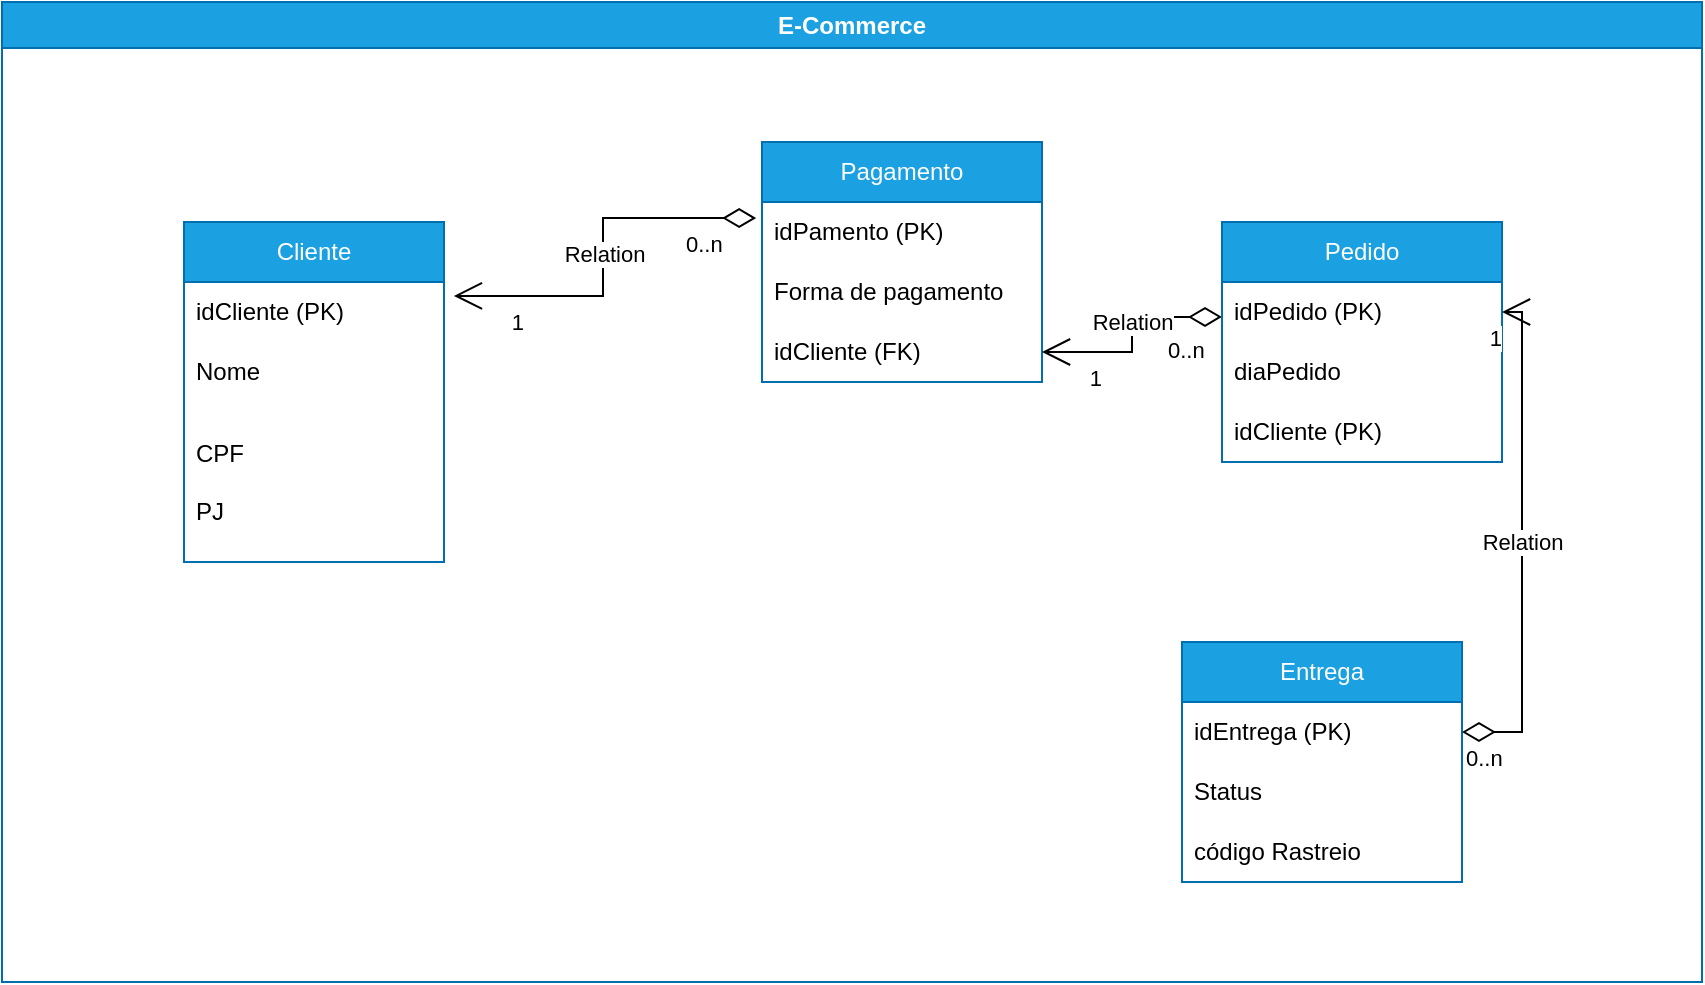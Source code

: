 <mxfile version="26.0.10">
  <diagram name="Página-1" id="itYgDW8PvmxCCO8es9Xs">
    <mxGraphModel dx="1859" dy="539" grid="1" gridSize="10" guides="1" tooltips="1" connect="1" arrows="1" fold="1" page="1" pageScale="1" pageWidth="827" pageHeight="1169" math="0" shadow="0">
      <root>
        <mxCell id="0" />
        <mxCell id="1" parent="0" />
        <mxCell id="B1AUDPv9FFAnwAntN76k-2" value="&lt;font style=&quot;vertical-align: inherit;&quot;&gt;&lt;font style=&quot;vertical-align: inherit;&quot;&gt;E-Commerce&lt;/font&gt;&lt;/font&gt;" style="swimlane;whiteSpace=wrap;html=1;fillColor=#1ba1e2;fontColor=#ffffff;strokeColor=#006EAF;" vertex="1" parent="1">
          <mxGeometry x="-30" y="20" width="850" height="490" as="geometry" />
        </mxCell>
        <mxCell id="B1AUDPv9FFAnwAntN76k-3" value="&lt;font style=&quot;vertical-align: inherit;&quot;&gt;&lt;font style=&quot;vertical-align: inherit;&quot;&gt;Cliente&lt;/font&gt;&lt;/font&gt;" style="swimlane;fontStyle=0;childLayout=stackLayout;horizontal=1;startSize=30;horizontalStack=0;resizeParent=1;resizeParentMax=0;resizeLast=0;collapsible=1;marginBottom=0;whiteSpace=wrap;html=1;fillColor=#1ba1e2;fontColor=#ffffff;strokeColor=#006EAF;" vertex="1" parent="B1AUDPv9FFAnwAntN76k-2">
          <mxGeometry x="91" y="110" width="130" height="170" as="geometry" />
        </mxCell>
        <mxCell id="B1AUDPv9FFAnwAntN76k-4" value="&lt;font style=&quot;vertical-align: inherit;&quot;&gt;&lt;font style=&quot;vertical-align: inherit;&quot;&gt;idCliente (PK)&lt;/font&gt;&lt;/font&gt;" style="text;strokeColor=none;fillColor=none;align=left;verticalAlign=middle;spacingLeft=4;spacingRight=4;overflow=hidden;points=[[0,0.5],[1,0.5]];portConstraint=eastwest;rotatable=0;whiteSpace=wrap;html=1;" vertex="1" parent="B1AUDPv9FFAnwAntN76k-3">
          <mxGeometry y="30" width="130" height="30" as="geometry" />
        </mxCell>
        <mxCell id="B1AUDPv9FFAnwAntN76k-5" value="&lt;font style=&quot;vertical-align: inherit;&quot;&gt;&lt;font style=&quot;vertical-align: inherit;&quot;&gt;Nome&lt;/font&gt;&lt;/font&gt;" style="text;strokeColor=none;fillColor=none;align=left;verticalAlign=middle;spacingLeft=4;spacingRight=4;overflow=hidden;points=[[0,0.5],[1,0.5]];portConstraint=eastwest;rotatable=0;whiteSpace=wrap;html=1;" vertex="1" parent="B1AUDPv9FFAnwAntN76k-3">
          <mxGeometry y="60" width="130" height="30" as="geometry" />
        </mxCell>
        <mxCell id="B1AUDPv9FFAnwAntN76k-6" value="&lt;font style=&quot;vertical-align: inherit;&quot;&gt;&lt;font style=&quot;vertical-align: inherit;&quot;&gt;&lt;font style=&quot;vertical-align: inherit;&quot;&gt;&lt;font style=&quot;vertical-align: inherit;&quot;&gt;&lt;font style=&quot;vertical-align: inherit;&quot;&gt;&lt;font style=&quot;vertical-align: inherit;&quot;&gt;&lt;font style=&quot;vertical-align: inherit;&quot;&gt;&lt;font style=&quot;vertical-align: inherit;&quot;&gt;CPF&lt;/font&gt;&lt;/font&gt;&lt;/font&gt;&lt;/font&gt;&lt;/font&gt;&lt;/font&gt;&lt;/font&gt;&lt;/font&gt;&lt;div&gt;&lt;br&gt;&lt;/div&gt;&lt;div&gt;&lt;font style=&quot;vertical-align: inherit;&quot;&gt;&lt;font style=&quot;vertical-align: inherit;&quot;&gt;PJ&lt;/font&gt;&lt;/font&gt;&lt;/div&gt;" style="text;strokeColor=none;fillColor=none;align=left;verticalAlign=middle;spacingLeft=4;spacingRight=4;overflow=hidden;points=[[0,0.5],[1,0.5]];portConstraint=eastwest;rotatable=0;whiteSpace=wrap;html=1;" vertex="1" parent="B1AUDPv9FFAnwAntN76k-3">
          <mxGeometry y="90" width="130" height="80" as="geometry" />
        </mxCell>
        <mxCell id="B1AUDPv9FFAnwAntN76k-8" value="&lt;font style=&quot;vertical-align: inherit;&quot;&gt;&lt;font style=&quot;vertical-align: inherit;&quot;&gt;Pagamento&lt;/font&gt;&lt;/font&gt;" style="swimlane;fontStyle=0;childLayout=stackLayout;horizontal=1;startSize=30;horizontalStack=0;resizeParent=1;resizeParentMax=0;resizeLast=0;collapsible=1;marginBottom=0;whiteSpace=wrap;html=1;fillColor=#1ba1e2;fontColor=#ffffff;strokeColor=#006EAF;" vertex="1" parent="B1AUDPv9FFAnwAntN76k-2">
          <mxGeometry x="380" y="70" width="140" height="120" as="geometry" />
        </mxCell>
        <mxCell id="B1AUDPv9FFAnwAntN76k-9" value="&lt;font style=&quot;vertical-align: inherit;&quot;&gt;&lt;font style=&quot;vertical-align: inherit;&quot;&gt;idPamento (PK)&lt;/font&gt;&lt;/font&gt;" style="text;strokeColor=none;fillColor=none;align=left;verticalAlign=middle;spacingLeft=4;spacingRight=4;overflow=hidden;points=[[0,0.5],[1,0.5]];portConstraint=eastwest;rotatable=0;whiteSpace=wrap;html=1;" vertex="1" parent="B1AUDPv9FFAnwAntN76k-8">
          <mxGeometry y="30" width="140" height="30" as="geometry" />
        </mxCell>
        <mxCell id="B1AUDPv9FFAnwAntN76k-10" value="&lt;font style=&quot;vertical-align: inherit;&quot;&gt;&lt;font style=&quot;vertical-align: inherit;&quot;&gt;Forma de pagamento&lt;/font&gt;&lt;/font&gt;" style="text;strokeColor=none;fillColor=none;align=left;verticalAlign=middle;spacingLeft=4;spacingRight=4;overflow=hidden;points=[[0,0.5],[1,0.5]];portConstraint=eastwest;rotatable=0;whiteSpace=wrap;html=1;" vertex="1" parent="B1AUDPv9FFAnwAntN76k-8">
          <mxGeometry y="60" width="140" height="30" as="geometry" />
        </mxCell>
        <mxCell id="B1AUDPv9FFAnwAntN76k-11" value="&lt;font style=&quot;vertical-align: inherit;&quot;&gt;&lt;font style=&quot;vertical-align: inherit;&quot;&gt;&lt;font style=&quot;vertical-align: inherit;&quot;&gt;&lt;font style=&quot;vertical-align: inherit;&quot;&gt;idCliente (FK)&lt;/font&gt;&lt;/font&gt;&lt;/font&gt;&lt;/font&gt;" style="text;strokeColor=none;fillColor=none;align=left;verticalAlign=middle;spacingLeft=4;spacingRight=4;overflow=hidden;points=[[0,0.5],[1,0.5]];portConstraint=eastwest;rotatable=0;whiteSpace=wrap;html=1;" vertex="1" parent="B1AUDPv9FFAnwAntN76k-8">
          <mxGeometry y="90" width="140" height="30" as="geometry" />
        </mxCell>
        <mxCell id="B1AUDPv9FFAnwAntN76k-22" value="&lt;font style=&quot;vertical-align: inherit;&quot;&gt;&lt;font style=&quot;vertical-align: inherit;&quot;&gt;Entrega&lt;/font&gt;&lt;/font&gt;" style="swimlane;fontStyle=0;childLayout=stackLayout;horizontal=1;startSize=30;horizontalStack=0;resizeParent=1;resizeParentMax=0;resizeLast=0;collapsible=1;marginBottom=0;whiteSpace=wrap;html=1;fillColor=#1ba1e2;fontColor=#ffffff;strokeColor=#006EAF;" vertex="1" parent="B1AUDPv9FFAnwAntN76k-2">
          <mxGeometry x="590" y="320" width="140" height="120" as="geometry" />
        </mxCell>
        <mxCell id="B1AUDPv9FFAnwAntN76k-23" value="&lt;font style=&quot;vertical-align: inherit;&quot;&gt;&lt;font style=&quot;vertical-align: inherit;&quot;&gt;idEntrega (PK)&lt;/font&gt;&lt;/font&gt;" style="text;strokeColor=none;fillColor=none;align=left;verticalAlign=middle;spacingLeft=4;spacingRight=4;overflow=hidden;points=[[0,0.5],[1,0.5]];portConstraint=eastwest;rotatable=0;whiteSpace=wrap;html=1;" vertex="1" parent="B1AUDPv9FFAnwAntN76k-22">
          <mxGeometry y="30" width="140" height="30" as="geometry" />
        </mxCell>
        <mxCell id="B1AUDPv9FFAnwAntN76k-24" value="&lt;font style=&quot;vertical-align: inherit;&quot;&gt;&lt;font style=&quot;vertical-align: inherit;&quot;&gt;Status&lt;/font&gt;&lt;/font&gt;" style="text;strokeColor=none;fillColor=none;align=left;verticalAlign=middle;spacingLeft=4;spacingRight=4;overflow=hidden;points=[[0,0.5],[1,0.5]];portConstraint=eastwest;rotatable=0;whiteSpace=wrap;html=1;" vertex="1" parent="B1AUDPv9FFAnwAntN76k-22">
          <mxGeometry y="60" width="140" height="30" as="geometry" />
        </mxCell>
        <mxCell id="B1AUDPv9FFAnwAntN76k-25" value="&lt;font style=&quot;vertical-align: inherit;&quot;&gt;&lt;font style=&quot;vertical-align: inherit;&quot;&gt;código Rastreio&lt;/font&gt;&lt;/font&gt;" style="text;strokeColor=none;fillColor=none;align=left;verticalAlign=middle;spacingLeft=4;spacingRight=4;overflow=hidden;points=[[0,0.5],[1,0.5]];portConstraint=eastwest;rotatable=0;whiteSpace=wrap;html=1;" vertex="1" parent="B1AUDPv9FFAnwAntN76k-22">
          <mxGeometry y="90" width="140" height="30" as="geometry" />
        </mxCell>
        <mxCell id="B1AUDPv9FFAnwAntN76k-29" value="Relation" style="endArrow=open;html=1;endSize=12;startArrow=diamondThin;startSize=14;startFill=0;edgeStyle=orthogonalEdgeStyle;rounded=0;entryX=1;entryY=0.5;entryDx=0;entryDy=0;exitX=0;exitY=0.583;exitDx=0;exitDy=0;exitPerimeter=0;" edge="1" parent="B1AUDPv9FFAnwAntN76k-2" source="B1AUDPv9FFAnwAntN76k-37" target="B1AUDPv9FFAnwAntN76k-11">
          <mxGeometry x="-0.106" relative="1" as="geometry">
            <mxPoint x="620" y="167" as="sourcePoint" />
            <mxPoint x="501" y="220" as="targetPoint" />
            <mxPoint as="offset" />
          </mxGeometry>
        </mxCell>
        <mxCell id="B1AUDPv9FFAnwAntN76k-30" value="0..n" style="edgeLabel;resizable=0;html=1;align=left;verticalAlign=top;" connectable="0" vertex="1" parent="B1AUDPv9FFAnwAntN76k-29">
          <mxGeometry x="-1" relative="1" as="geometry">
            <mxPoint x="-29" y="4" as="offset" />
          </mxGeometry>
        </mxCell>
        <mxCell id="B1AUDPv9FFAnwAntN76k-31" value="&lt;font style=&quot;vertical-align: inherit;&quot;&gt;&lt;font style=&quot;vertical-align: inherit;&quot;&gt;&lt;font style=&quot;vertical-align: inherit;&quot;&gt;&lt;font style=&quot;vertical-align: inherit;&quot;&gt;1&lt;/font&gt;&lt;/font&gt;&lt;/font&gt;&lt;/font&gt;" style="edgeLabel;resizable=0;html=1;align=right;verticalAlign=top;" connectable="0" vertex="1" parent="B1AUDPv9FFAnwAntN76k-29">
          <mxGeometry x="1" relative="1" as="geometry">
            <mxPoint x="30" as="offset" />
          </mxGeometry>
        </mxCell>
        <mxCell id="B1AUDPv9FFAnwAntN76k-36" value="&lt;font style=&quot;vertical-align: inherit;&quot;&gt;&lt;font style=&quot;vertical-align: inherit;&quot;&gt;Pedido&lt;/font&gt;&lt;/font&gt;" style="swimlane;fontStyle=0;childLayout=stackLayout;horizontal=1;startSize=30;horizontalStack=0;resizeParent=1;resizeParentMax=0;resizeLast=0;collapsible=1;marginBottom=0;whiteSpace=wrap;html=1;fillColor=#1ba1e2;fontColor=#ffffff;strokeColor=#006EAF;" vertex="1" parent="B1AUDPv9FFAnwAntN76k-2">
          <mxGeometry x="610" y="110" width="140" height="120" as="geometry" />
        </mxCell>
        <mxCell id="B1AUDPv9FFAnwAntN76k-37" value="&lt;font style=&quot;vertical-align: inherit;&quot;&gt;&lt;font style=&quot;vertical-align: inherit;&quot;&gt;idPedido (PK)&lt;/font&gt;&lt;/font&gt;" style="text;strokeColor=none;fillColor=none;align=left;verticalAlign=middle;spacingLeft=4;spacingRight=4;overflow=hidden;points=[[0,0.5],[1,0.5]];portConstraint=eastwest;rotatable=0;whiteSpace=wrap;html=1;" vertex="1" parent="B1AUDPv9FFAnwAntN76k-36">
          <mxGeometry y="30" width="140" height="30" as="geometry" />
        </mxCell>
        <mxCell id="B1AUDPv9FFAnwAntN76k-38" value="&lt;font style=&quot;vertical-align: inherit;&quot;&gt;&lt;font style=&quot;vertical-align: inherit;&quot;&gt;diaPedido&lt;/font&gt;&lt;/font&gt;" style="text;strokeColor=none;fillColor=none;align=left;verticalAlign=middle;spacingLeft=4;spacingRight=4;overflow=hidden;points=[[0,0.5],[1,0.5]];portConstraint=eastwest;rotatable=0;whiteSpace=wrap;html=1;" vertex="1" parent="B1AUDPv9FFAnwAntN76k-36">
          <mxGeometry y="60" width="140" height="30" as="geometry" />
        </mxCell>
        <mxCell id="B1AUDPv9FFAnwAntN76k-39" value="&lt;font style=&quot;vertical-align: inherit;&quot;&gt;&lt;font style=&quot;vertical-align: inherit;&quot;&gt;idCliente (PK)&lt;/font&gt;&lt;/font&gt;" style="text;strokeColor=none;fillColor=none;align=left;verticalAlign=middle;spacingLeft=4;spacingRight=4;overflow=hidden;points=[[0,0.5],[1,0.5]];portConstraint=eastwest;rotatable=0;whiteSpace=wrap;html=1;" vertex="1" parent="B1AUDPv9FFAnwAntN76k-36">
          <mxGeometry y="90" width="140" height="30" as="geometry" />
        </mxCell>
        <mxCell id="B1AUDPv9FFAnwAntN76k-40" value="Relation" style="endArrow=open;html=1;endSize=12;startArrow=diamondThin;startSize=14;startFill=0;edgeStyle=orthogonalEdgeStyle;rounded=0;entryX=1.038;entryY=0.233;entryDx=0;entryDy=0;entryPerimeter=0;exitX=-0.021;exitY=0.267;exitDx=0;exitDy=0;exitPerimeter=0;" edge="1" parent="B1AUDPv9FFAnwAntN76k-2" source="B1AUDPv9FFAnwAntN76k-9" target="B1AUDPv9FFAnwAntN76k-4">
          <mxGeometry relative="1" as="geometry">
            <mxPoint x="221" y="220" as="sourcePoint" />
            <mxPoint x="381" y="220" as="targetPoint" />
          </mxGeometry>
        </mxCell>
        <mxCell id="B1AUDPv9FFAnwAntN76k-41" value="0..n" style="edgeLabel;resizable=0;html=1;align=left;verticalAlign=top;" connectable="0" vertex="1" parent="B1AUDPv9FFAnwAntN76k-40">
          <mxGeometry x="-1" relative="1" as="geometry">
            <mxPoint x="-37" as="offset" />
          </mxGeometry>
        </mxCell>
        <mxCell id="B1AUDPv9FFAnwAntN76k-42" value="1" style="edgeLabel;resizable=0;html=1;align=right;verticalAlign=top;" connectable="0" vertex="1" parent="B1AUDPv9FFAnwAntN76k-40">
          <mxGeometry x="1" relative="1" as="geometry">
            <mxPoint x="35" as="offset" />
          </mxGeometry>
        </mxCell>
        <mxCell id="B1AUDPv9FFAnwAntN76k-46" value="Relation" style="endArrow=open;html=1;endSize=12;startArrow=diamondThin;startSize=14;startFill=0;edgeStyle=orthogonalEdgeStyle;rounded=0;exitX=1;exitY=0.5;exitDx=0;exitDy=0;entryX=1;entryY=0.5;entryDx=0;entryDy=0;" edge="1" parent="B1AUDPv9FFAnwAntN76k-2" source="B1AUDPv9FFAnwAntN76k-23" target="B1AUDPv9FFAnwAntN76k-37">
          <mxGeometry relative="1" as="geometry">
            <mxPoint x="683" y="170" as="sourcePoint" />
            <mxPoint x="783" y="170" as="targetPoint" />
          </mxGeometry>
        </mxCell>
        <mxCell id="B1AUDPv9FFAnwAntN76k-47" value="0..n" style="edgeLabel;resizable=0;html=1;align=left;verticalAlign=top;" connectable="0" vertex="1" parent="B1AUDPv9FFAnwAntN76k-46">
          <mxGeometry x="-1" relative="1" as="geometry" />
        </mxCell>
        <mxCell id="B1AUDPv9FFAnwAntN76k-48" value="1" style="edgeLabel;resizable=0;html=1;align=right;verticalAlign=top;" connectable="0" vertex="1" parent="B1AUDPv9FFAnwAntN76k-46">
          <mxGeometry x="1" relative="1" as="geometry" />
        </mxCell>
      </root>
    </mxGraphModel>
  </diagram>
</mxfile>
